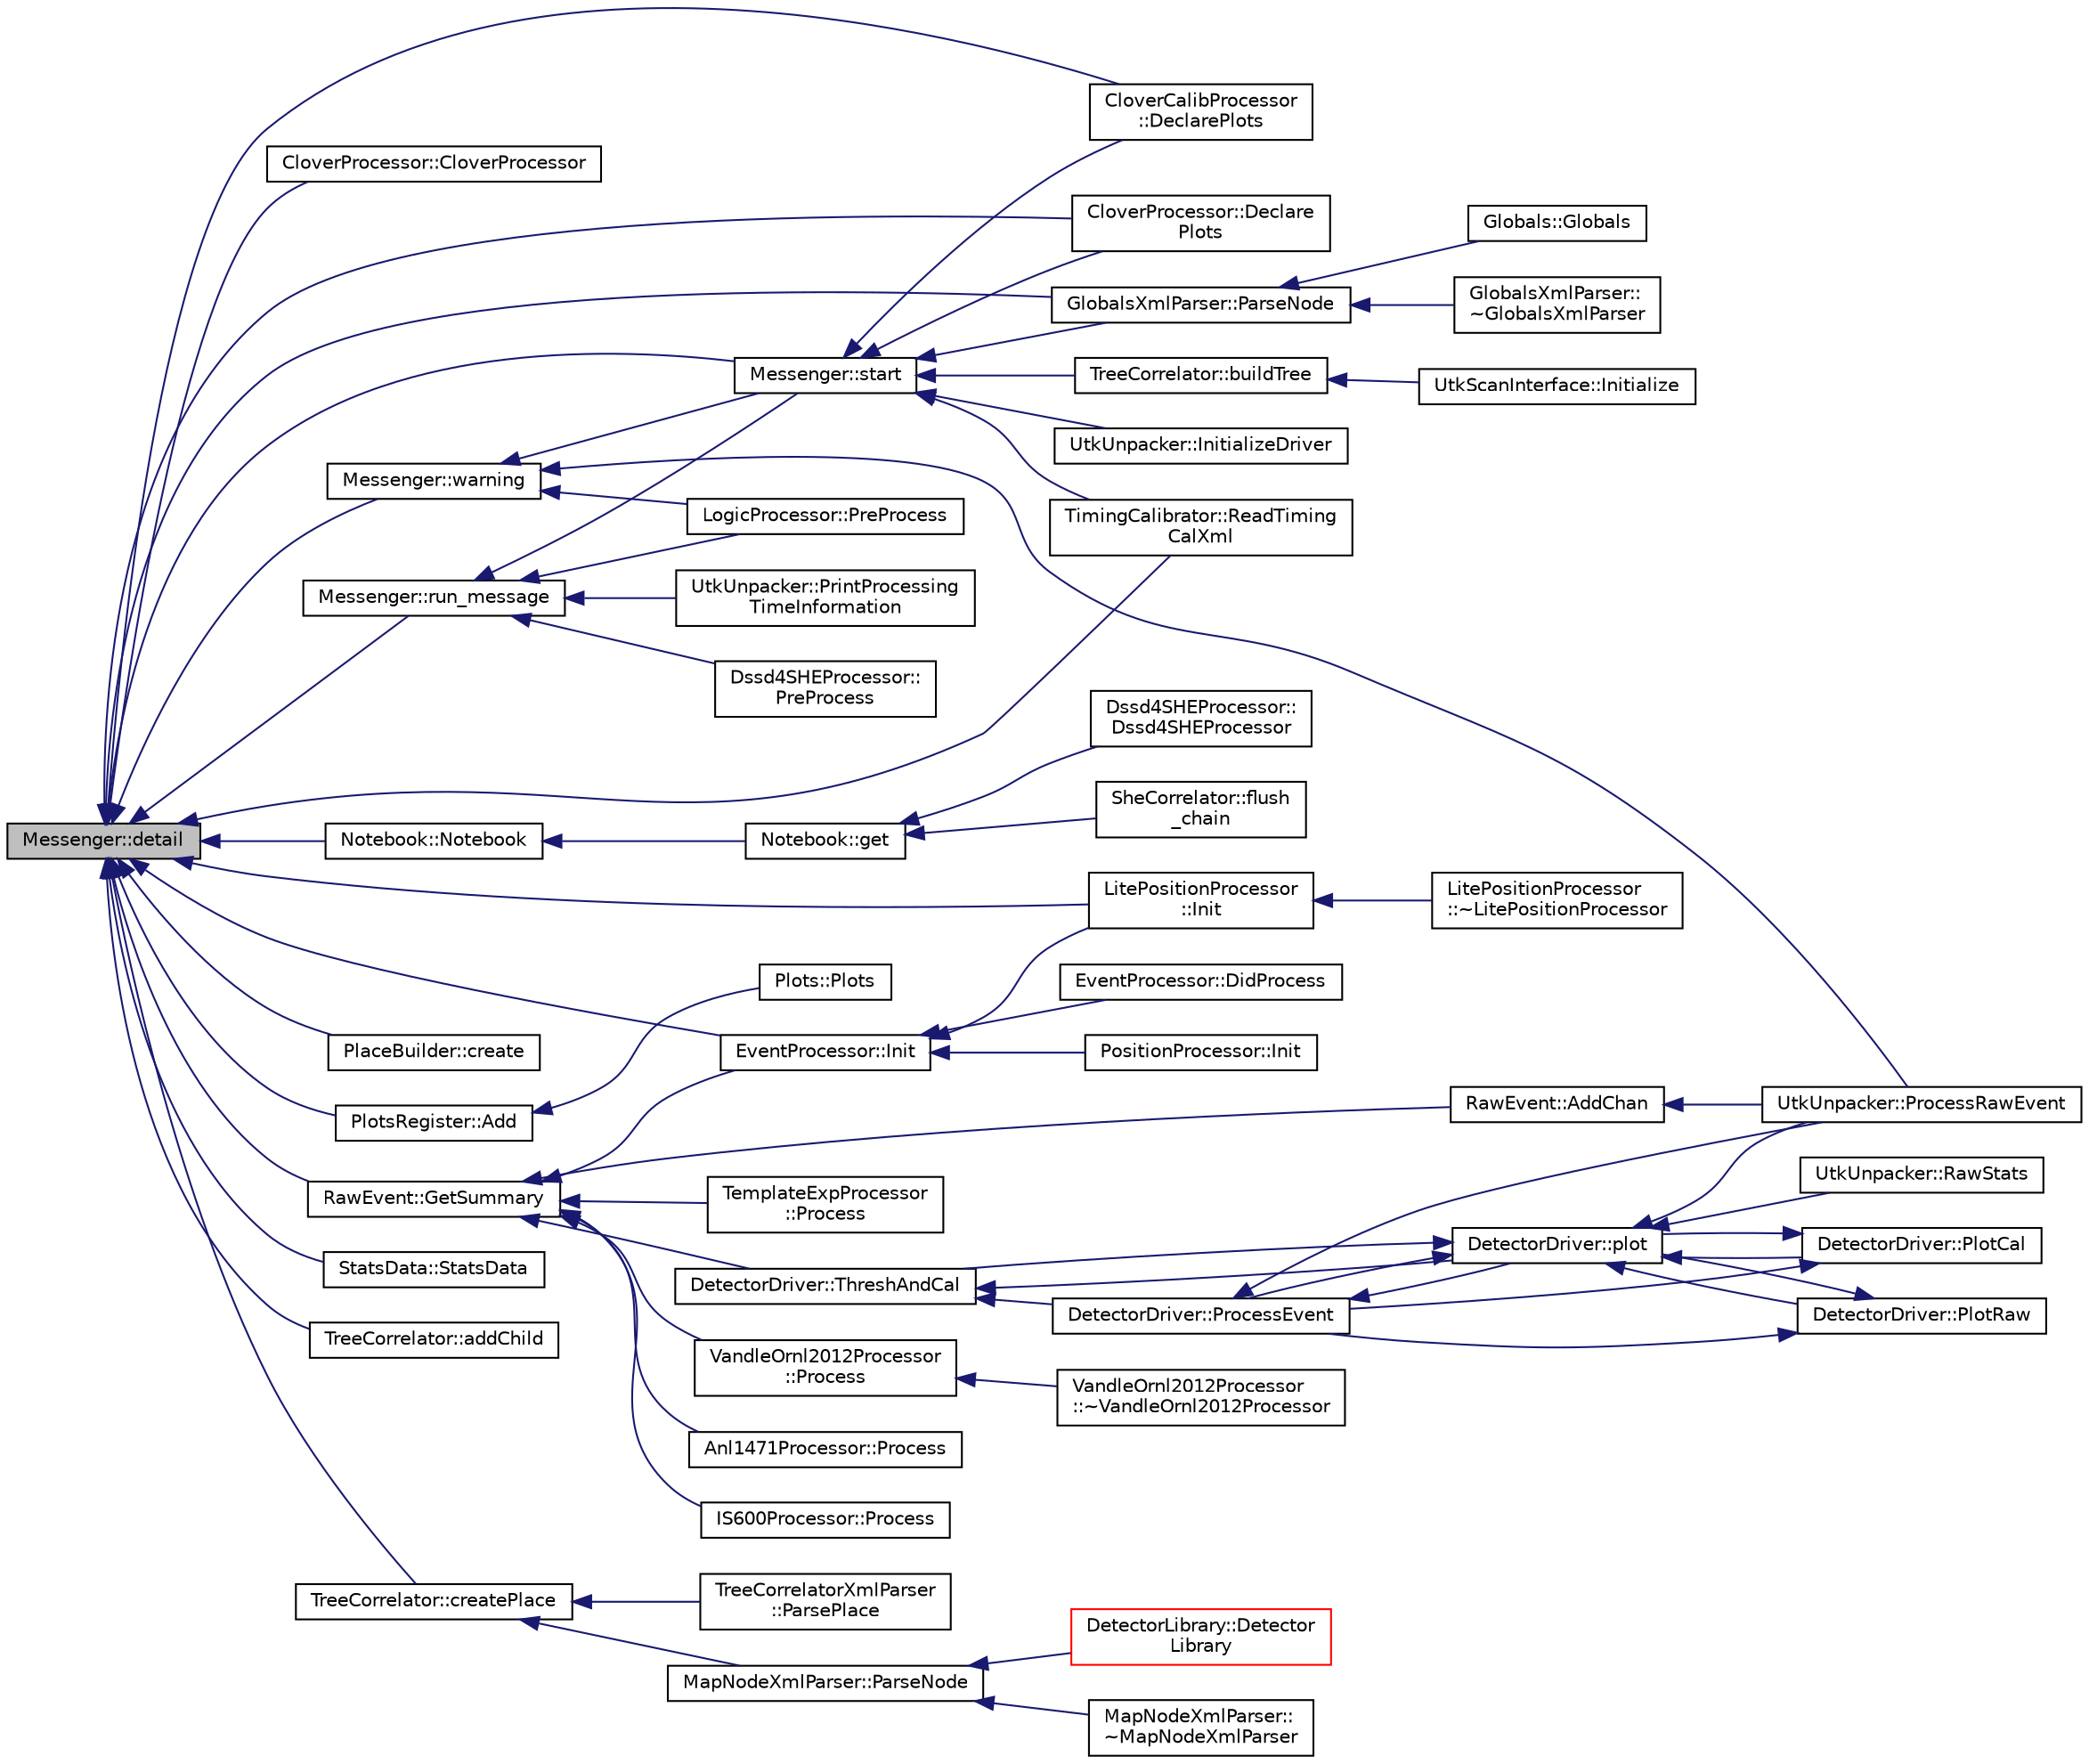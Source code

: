 digraph "Messenger::detail"
{
  edge [fontname="Helvetica",fontsize="10",labelfontname="Helvetica",labelfontsize="10"];
  node [fontname="Helvetica",fontsize="10",shape=record];
  rankdir="LR";
  Node1 [label="Messenger::detail",height=0.2,width=0.4,color="black", fillcolor="grey75", style="filled", fontcolor="black"];
  Node1 -> Node2 [dir="back",color="midnightblue",fontsize="10",style="solid",fontname="Helvetica"];
  Node2 [label="CloverCalibProcessor\l::DeclarePlots",height=0.2,width=0.4,color="black", fillcolor="white", style="filled",URL="$db/d4e/class_clover_calib_processor.html#a1146803513792bfb64aa664d0258cee4"];
  Node1 -> Node3 [dir="back",color="midnightblue",fontsize="10",style="solid",fontname="Helvetica"];
  Node3 [label="CloverProcessor::CloverProcessor",height=0.2,width=0.4,color="black", fillcolor="white", style="filled",URL="$d5/d01/class_clover_processor.html#a3c58e3c0126c00e2eab8388339252d96"];
  Node1 -> Node4 [dir="back",color="midnightblue",fontsize="10",style="solid",fontname="Helvetica"];
  Node4 [label="CloverProcessor::Declare\lPlots",height=0.2,width=0.4,color="black", fillcolor="white", style="filled",URL="$d5/d01/class_clover_processor.html#a241e49aeddae9b8bcb5be9e7192d81a7"];
  Node1 -> Node5 [dir="back",color="midnightblue",fontsize="10",style="solid",fontname="Helvetica"];
  Node5 [label="EventProcessor::Init",height=0.2,width=0.4,color="black", fillcolor="white", style="filled",URL="$d6/d65/class_event_processor.html#aebda4c898e4e7fb6115d17366802a16d"];
  Node5 -> Node6 [dir="back",color="midnightblue",fontsize="10",style="solid",fontname="Helvetica"];
  Node6 [label="EventProcessor::DidProcess",height=0.2,width=0.4,color="black", fillcolor="white", style="filled",URL="$d6/d65/class_event_processor.html#a99ce2004e2471c7ce029626dd45cee5a"];
  Node5 -> Node7 [dir="back",color="midnightblue",fontsize="10",style="solid",fontname="Helvetica"];
  Node7 [label="LitePositionProcessor\l::Init",height=0.2,width=0.4,color="black", fillcolor="white", style="filled",URL="$d3/dab/class_lite_position_processor.html#a21187f3e55bb450c2dbcbc61e8b7cfd3"];
  Node7 -> Node8 [dir="back",color="midnightblue",fontsize="10",style="solid",fontname="Helvetica"];
  Node8 [label="LitePositionProcessor\l::~LitePositionProcessor",height=0.2,width=0.4,color="black", fillcolor="white", style="filled",URL="$d3/dab/class_lite_position_processor.html#a602ce3c9355626b96649b08690d391ef"];
  Node5 -> Node9 [dir="back",color="midnightblue",fontsize="10",style="solid",fontname="Helvetica"];
  Node9 [label="PositionProcessor::Init",height=0.2,width=0.4,color="black", fillcolor="white", style="filled",URL="$d3/df3/class_position_processor.html#a4c7bb0b65dbf1115f6a10f0f9b0da0a0",tooltip="Reads in QDC parameters from an input file. "];
  Node1 -> Node10 [dir="back",color="midnightblue",fontsize="10",style="solid",fontname="Helvetica"];
  Node10 [label="GlobalsXmlParser::ParseNode",height=0.2,width=0.4,color="black", fillcolor="white", style="filled",URL="$de/db6/class_globals_xml_parser.html#ad982da889dd91b5f1d9823f9dfca646e"];
  Node10 -> Node11 [dir="back",color="midnightblue",fontsize="10",style="solid",fontname="Helvetica"];
  Node11 [label="Globals::Globals",height=0.2,width=0.4,color="black", fillcolor="white", style="filled",URL="$d3/daf/class_globals.html#ad6c9fda8d0018300ce2a7b7e481181c2",tooltip="Default Constructor. "];
  Node10 -> Node12 [dir="back",color="midnightblue",fontsize="10",style="solid",fontname="Helvetica"];
  Node12 [label="GlobalsXmlParser::\l~GlobalsXmlParser",height=0.2,width=0.4,color="black", fillcolor="white", style="filled",URL="$de/db6/class_globals_xml_parser.html#a666ff63de6175d6844cc8e9b098bf25a",tooltip="Default Destructor. "];
  Node1 -> Node7 [dir="back",color="midnightblue",fontsize="10",style="solid",fontname="Helvetica"];
  Node1 -> Node13 [dir="back",color="midnightblue",fontsize="10",style="solid",fontname="Helvetica"];
  Node13 [label="Messenger::warning",height=0.2,width=0.4,color="black", fillcolor="white", style="filled",URL="$d6/dc9/class_messenger.html#a130e83285254c9149629842ca2aa6f20"];
  Node13 -> Node14 [dir="back",color="midnightblue",fontsize="10",style="solid",fontname="Helvetica"];
  Node14 [label="LogicProcessor::PreProcess",height=0.2,width=0.4,color="black", fillcolor="white", style="filled",URL="$da/d2f/class_logic_processor.html#a91ad87eb1649cebfa5a90de4943455ae"];
  Node13 -> Node15 [dir="back",color="midnightblue",fontsize="10",style="solid",fontname="Helvetica"];
  Node15 [label="Messenger::start",height=0.2,width=0.4,color="black", fillcolor="white", style="filled",URL="$d6/dc9/class_messenger.html#a1b47ad62ebac8fdafd2d7a2d8ee7b642"];
  Node15 -> Node2 [dir="back",color="midnightblue",fontsize="10",style="solid",fontname="Helvetica"];
  Node15 -> Node4 [dir="back",color="midnightblue",fontsize="10",style="solid",fontname="Helvetica"];
  Node15 -> Node10 [dir="back",color="midnightblue",fontsize="10",style="solid",fontname="Helvetica"];
  Node15 -> Node16 [dir="back",color="midnightblue",fontsize="10",style="solid",fontname="Helvetica"];
  Node16 [label="TimingCalibrator::ReadTiming\lCalXml",height=0.2,width=0.4,color="black", fillcolor="white", style="filled",URL="$dd/d02/class_timing_calibrator.html#af94e93cc51405328f992d3636e586a39",tooltip="Reads in the calibrations in the XML config. "];
  Node15 -> Node17 [dir="back",color="midnightblue",fontsize="10",style="solid",fontname="Helvetica"];
  Node17 [label="TreeCorrelator::buildTree",height=0.2,width=0.4,color="black", fillcolor="white", style="filled",URL="$d3/d2c/class_tree_correlator.html#ab6016005579b56ba1e8df981ed8c3559"];
  Node17 -> Node18 [dir="back",color="midnightblue",fontsize="10",style="solid",fontname="Helvetica"];
  Node18 [label="UtkScanInterface::Initialize",height=0.2,width=0.4,color="black", fillcolor="white", style="filled",URL="$db/d6c/class_utk_scan_interface.html#a97f114b210931247250458851cead748"];
  Node15 -> Node19 [dir="back",color="midnightblue",fontsize="10",style="solid",fontname="Helvetica"];
  Node19 [label="UtkUnpacker::InitializeDriver",height=0.2,width=0.4,color="black", fillcolor="white", style="filled",URL="$d4/d48/class_utk_unpacker.html#a89e579a959aaf036eb92ea6b96df8250",tooltip="Initializes the DetectorLibrary and DetectorDriver. "];
  Node13 -> Node20 [dir="back",color="midnightblue",fontsize="10",style="solid",fontname="Helvetica"];
  Node20 [label="UtkUnpacker::ProcessRawEvent",height=0.2,width=0.4,color="black", fillcolor="white", style="filled",URL="$d4/d48/class_utk_unpacker.html#a09c96dd753088977aa1f458f7c07d24b",tooltip="Process all events in the event list. "];
  Node1 -> Node21 [dir="back",color="midnightblue",fontsize="10",style="solid",fontname="Helvetica"];
  Node21 [label="Messenger::run_message",height=0.2,width=0.4,color="black", fillcolor="white", style="filled",URL="$d6/dc9/class_messenger.html#a770167e668ce59153a05f61a30b548b0"];
  Node21 -> Node22 [dir="back",color="midnightblue",fontsize="10",style="solid",fontname="Helvetica"];
  Node22 [label="Dssd4SHEProcessor::\lPreProcess",height=0.2,width=0.4,color="black", fillcolor="white", style="filled",URL="$db/da8/class_dssd4_s_h_e_processor.html#a069993b16eb9c18b547a279e9f5d1b28"];
  Node21 -> Node14 [dir="back",color="midnightblue",fontsize="10",style="solid",fontname="Helvetica"];
  Node21 -> Node15 [dir="back",color="midnightblue",fontsize="10",style="solid",fontname="Helvetica"];
  Node21 -> Node23 [dir="back",color="midnightblue",fontsize="10",style="solid",fontname="Helvetica"];
  Node23 [label="UtkUnpacker::PrintProcessing\lTimeInformation",height=0.2,width=0.4,color="black", fillcolor="white", style="filled",URL="$d4/d48/class_utk_unpacker.html#a7818e84947a59d4176278a15ce122651",tooltip="Prints information about time spent processing to the screen. "];
  Node1 -> Node15 [dir="back",color="midnightblue",fontsize="10",style="solid",fontname="Helvetica"];
  Node1 -> Node24 [dir="back",color="midnightblue",fontsize="10",style="solid",fontname="Helvetica"];
  Node24 [label="Notebook::Notebook",height=0.2,width=0.4,color="black", fillcolor="white", style="filled",URL="$d0/d51/class_notebook.html#a1ca045e919168c2c40fe04962c7b6800",tooltip="Default constructor. "];
  Node24 -> Node25 [dir="back",color="midnightblue",fontsize="10",style="solid",fontname="Helvetica"];
  Node25 [label="Notebook::get",height=0.2,width=0.4,color="black", fillcolor="white", style="filled",URL="$d0/d51/class_notebook.html#afed0d7a9c4df3ded88f0446972fb1b3b"];
  Node25 -> Node26 [dir="back",color="midnightblue",fontsize="10",style="solid",fontname="Helvetica"];
  Node26 [label="Dssd4SHEProcessor::\lDssd4SHEProcessor",height=0.2,width=0.4,color="black", fillcolor="white", style="filled",URL="$db/da8/class_dssd4_s_h_e_processor.html#a99b86cff3bc477f4c3e26dcd6bbbcd58"];
  Node25 -> Node27 [dir="back",color="midnightblue",fontsize="10",style="solid",fontname="Helvetica"];
  Node27 [label="SheCorrelator::flush\l_chain",height=0.2,width=0.4,color="black", fillcolor="white", style="filled",URL="$da/d3b/class_she_correlator.html#a919d59639a36e99b3dc6623d06014c9b"];
  Node1 -> Node28 [dir="back",color="midnightblue",fontsize="10",style="solid",fontname="Helvetica"];
  Node28 [label="PlaceBuilder::create",height=0.2,width=0.4,color="black", fillcolor="white", style="filled",URL="$d7/d1a/class_place_builder.html#a4694bb682a75b78d63eb1610cb53e846"];
  Node1 -> Node29 [dir="back",color="midnightblue",fontsize="10",style="solid",fontname="Helvetica"];
  Node29 [label="PlotsRegister::Add",height=0.2,width=0.4,color="black", fillcolor="white", style="filled",URL="$d7/d6e/class_plots_register.html#aadca1638e9299073c4d77f9a7e182a7f"];
  Node29 -> Node30 [dir="back",color="midnightblue",fontsize="10",style="solid",fontname="Helvetica"];
  Node30 [label="Plots::Plots",height=0.2,width=0.4,color="black", fillcolor="white", style="filled",URL="$d7/d8b/class_plots.html#af795c1ebfbd506a4201c37b99781e5ad"];
  Node1 -> Node31 [dir="back",color="midnightblue",fontsize="10",style="solid",fontname="Helvetica"];
  Node31 [label="RawEvent::GetSummary",height=0.2,width=0.4,color="black", fillcolor="white", style="filled",URL="$dc/d32/class_raw_event.html#a0405b96da430f69eb01fc8a7668420cc",tooltip="Get a pointer to a specific detector summary. "];
  Node31 -> Node32 [dir="back",color="midnightblue",fontsize="10",style="solid",fontname="Helvetica"];
  Node32 [label="Anl1471Processor::Process",height=0.2,width=0.4,color="black", fillcolor="white", style="filled",URL="$d2/daa/class_anl1471_processor.html#ae0e82aa964d24549afd9d17f1a136fc2"];
  Node31 -> Node33 [dir="back",color="midnightblue",fontsize="10",style="solid",fontname="Helvetica"];
  Node33 [label="DetectorDriver::ThreshAndCal",height=0.2,width=0.4,color="black", fillcolor="white", style="filled",URL="$de/d91/class_detector_driver.html#a2ae4e98c641d49183631eceb40dc19bb",tooltip="Check threshold and calibrate each channel. Check the thresholds and calibrate the energy for each ch..."];
  Node33 -> Node34 [dir="back",color="midnightblue",fontsize="10",style="solid",fontname="Helvetica"];
  Node34 [label="DetectorDriver::ProcessEvent",height=0.2,width=0.4,color="black", fillcolor="white", style="filled",URL="$de/d91/class_detector_driver.html#a19c152206c95dfbc2a98ffd1d002165e",tooltip="Control of the event processing. "];
  Node34 -> Node35 [dir="back",color="midnightblue",fontsize="10",style="solid",fontname="Helvetica"];
  Node35 [label="DetectorDriver::plot",height=0.2,width=0.4,color="black", fillcolor="white", style="filled",URL="$de/d91/class_detector_driver.html#a3a556ab94a878e057dea8a081d0df55a",tooltip="Plots into histogram defined by dammId. "];
  Node35 -> Node34 [dir="back",color="midnightblue",fontsize="10",style="solid",fontname="Helvetica"];
  Node35 -> Node33 [dir="back",color="midnightblue",fontsize="10",style="solid",fontname="Helvetica"];
  Node35 -> Node36 [dir="back",color="midnightblue",fontsize="10",style="solid",fontname="Helvetica"];
  Node36 [label="DetectorDriver::PlotRaw",height=0.2,width=0.4,color="black", fillcolor="white", style="filled",URL="$de/d91/class_detector_driver.html#a7f2a28ba2a756e034e38630a5e258309"];
  Node36 -> Node34 [dir="back",color="midnightblue",fontsize="10",style="solid",fontname="Helvetica"];
  Node36 -> Node35 [dir="back",color="midnightblue",fontsize="10",style="solid",fontname="Helvetica"];
  Node35 -> Node37 [dir="back",color="midnightblue",fontsize="10",style="solid",fontname="Helvetica"];
  Node37 [label="DetectorDriver::PlotCal",height=0.2,width=0.4,color="black", fillcolor="white", style="filled",URL="$de/d91/class_detector_driver.html#ad966b8fe4330bb0cf117422b9bd08f40"];
  Node37 -> Node34 [dir="back",color="midnightblue",fontsize="10",style="solid",fontname="Helvetica"];
  Node37 -> Node35 [dir="back",color="midnightblue",fontsize="10",style="solid",fontname="Helvetica"];
  Node35 -> Node20 [dir="back",color="midnightblue",fontsize="10",style="solid",fontname="Helvetica"];
  Node35 -> Node38 [dir="back",color="midnightblue",fontsize="10",style="solid",fontname="Helvetica"];
  Node38 [label="UtkUnpacker::RawStats",height=0.2,width=0.4,color="black", fillcolor="white", style="filled",URL="$d4/d48/class_utk_unpacker.html#a61ba5974ee476d5c3ab316b5b6759204",tooltip="Add an event to generic statistics output. "];
  Node34 -> Node20 [dir="back",color="midnightblue",fontsize="10",style="solid",fontname="Helvetica"];
  Node33 -> Node35 [dir="back",color="midnightblue",fontsize="10",style="solid",fontname="Helvetica"];
  Node31 -> Node5 [dir="back",color="midnightblue",fontsize="10",style="solid",fontname="Helvetica"];
  Node31 -> Node39 [dir="back",color="midnightblue",fontsize="10",style="solid",fontname="Helvetica"];
  Node39 [label="IS600Processor::Process",height=0.2,width=0.4,color="black", fillcolor="white", style="filled",URL="$de/d81/class_i_s600_processor.html#a92f29e9c021fffb08f02bf48d12aff42"];
  Node31 -> Node40 [dir="back",color="midnightblue",fontsize="10",style="solid",fontname="Helvetica"];
  Node40 [label="RawEvent::AddChan",height=0.2,width=0.4,color="black", fillcolor="white", style="filled",URL="$dc/d32/class_raw_event.html#a45a31e974697ce05044bb794780751bc"];
  Node40 -> Node20 [dir="back",color="midnightblue",fontsize="10",style="solid",fontname="Helvetica"];
  Node31 -> Node41 [dir="back",color="midnightblue",fontsize="10",style="solid",fontname="Helvetica"];
  Node41 [label="TemplateExpProcessor\l::Process",height=0.2,width=0.4,color="black", fillcolor="white", style="filled",URL="$d9/ddc/class_template_exp_processor.html#a06fae87a5826408aec8db9fadf000dd3",tooltip="Main processing of data of interest. "];
  Node31 -> Node42 [dir="back",color="midnightblue",fontsize="10",style="solid",fontname="Helvetica"];
  Node42 [label="VandleOrnl2012Processor\l::Process",height=0.2,width=0.4,color="black", fillcolor="white", style="filled",URL="$d1/dd7/class_vandle_ornl2012_processor.html#a05b7477fad0d6614e01ca86cb9cff0bf"];
  Node42 -> Node43 [dir="back",color="midnightblue",fontsize="10",style="solid",fontname="Helvetica"];
  Node43 [label="VandleOrnl2012Processor\l::~VandleOrnl2012Processor",height=0.2,width=0.4,color="black", fillcolor="white", style="filled",URL="$d1/dd7/class_vandle_ornl2012_processor.html#a394c47ec126f1be6ca5ef7dc5ce305d1"];
  Node1 -> Node44 [dir="back",color="midnightblue",fontsize="10",style="solid",fontname="Helvetica"];
  Node44 [label="StatsData::StatsData",height=0.2,width=0.4,color="black", fillcolor="white", style="filled",URL="$df/d59/class_stats_data.html#af1845e54a5aae1653fc7bf0803fceccf"];
  Node1 -> Node16 [dir="back",color="midnightblue",fontsize="10",style="solid",fontname="Helvetica"];
  Node1 -> Node45 [dir="back",color="midnightblue",fontsize="10",style="solid",fontname="Helvetica"];
  Node45 [label="TreeCorrelator::addChild",height=0.2,width=0.4,color="black", fillcolor="white", style="filled",URL="$d3/d2c/class_tree_correlator.html#a45d6a037fc0b44771cb89492cb6e1023"];
  Node1 -> Node46 [dir="back",color="midnightblue",fontsize="10",style="solid",fontname="Helvetica"];
  Node46 [label="TreeCorrelator::createPlace",height=0.2,width=0.4,color="black", fillcolor="white", style="filled",URL="$d3/d2c/class_tree_correlator.html#ab37566c3af5521659b90f38de3674176"];
  Node46 -> Node47 [dir="back",color="midnightblue",fontsize="10",style="solid",fontname="Helvetica"];
  Node47 [label="MapNodeXmlParser::ParseNode",height=0.2,width=0.4,color="black", fillcolor="white", style="filled",URL="$d1/d1c/class_map_node_xml_parser.html#ab0bb09c0943299b2a793d091efcae1bd"];
  Node47 -> Node48 [dir="back",color="midnightblue",fontsize="10",style="solid",fontname="Helvetica"];
  Node48 [label="DetectorLibrary::Detector\lLibrary",height=0.2,width=0.4,color="red", fillcolor="white", style="filled",URL="$dc/dbe/class_detector_library.html#a139f2413cf7d9890e32d87a0968b0fa2",tooltip="Default Constructor. "];
  Node47 -> Node49 [dir="back",color="midnightblue",fontsize="10",style="solid",fontname="Helvetica"];
  Node49 [label="MapNodeXmlParser::\l~MapNodeXmlParser",height=0.2,width=0.4,color="black", fillcolor="white", style="filled",URL="$d1/d1c/class_map_node_xml_parser.html#a45bc6854cdd35a8f9ad82f2c8d2c2b8b",tooltip="Default Destructor. "];
  Node46 -> Node50 [dir="back",color="midnightblue",fontsize="10",style="solid",fontname="Helvetica"];
  Node50 [label="TreeCorrelatorXmlParser\l::ParsePlace",height=0.2,width=0.4,color="black", fillcolor="white", style="filled",URL="$da/dde/class_tree_correlator_xml_parser.html#ad0c994ad89f0c96e5ddc33e893620d79"];
}
